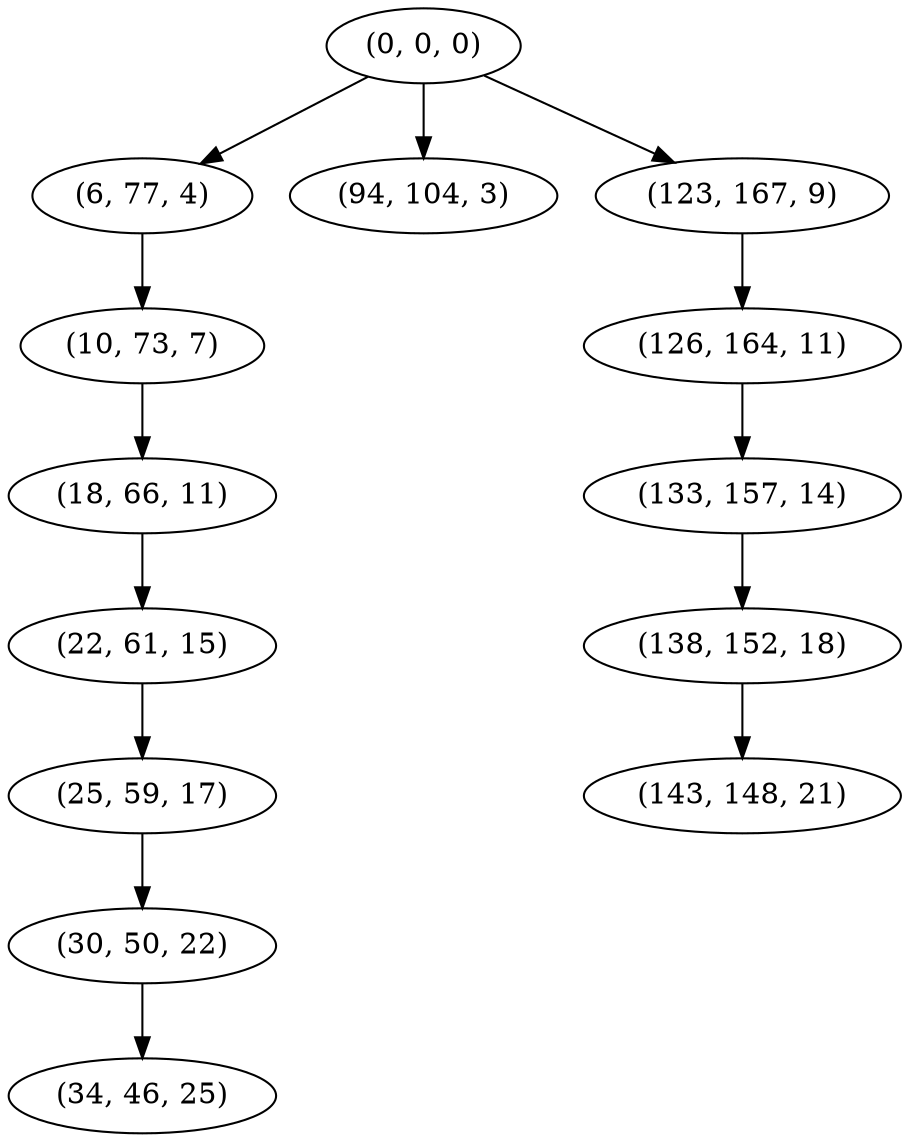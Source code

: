 digraph tree {
    "(0, 0, 0)";
    "(6, 77, 4)";
    "(10, 73, 7)";
    "(18, 66, 11)";
    "(22, 61, 15)";
    "(25, 59, 17)";
    "(30, 50, 22)";
    "(34, 46, 25)";
    "(94, 104, 3)";
    "(123, 167, 9)";
    "(126, 164, 11)";
    "(133, 157, 14)";
    "(138, 152, 18)";
    "(143, 148, 21)";
    "(0, 0, 0)" -> "(6, 77, 4)";
    "(0, 0, 0)" -> "(94, 104, 3)";
    "(0, 0, 0)" -> "(123, 167, 9)";
    "(6, 77, 4)" -> "(10, 73, 7)";
    "(10, 73, 7)" -> "(18, 66, 11)";
    "(18, 66, 11)" -> "(22, 61, 15)";
    "(22, 61, 15)" -> "(25, 59, 17)";
    "(25, 59, 17)" -> "(30, 50, 22)";
    "(30, 50, 22)" -> "(34, 46, 25)";
    "(123, 167, 9)" -> "(126, 164, 11)";
    "(126, 164, 11)" -> "(133, 157, 14)";
    "(133, 157, 14)" -> "(138, 152, 18)";
    "(138, 152, 18)" -> "(143, 148, 21)";
}
